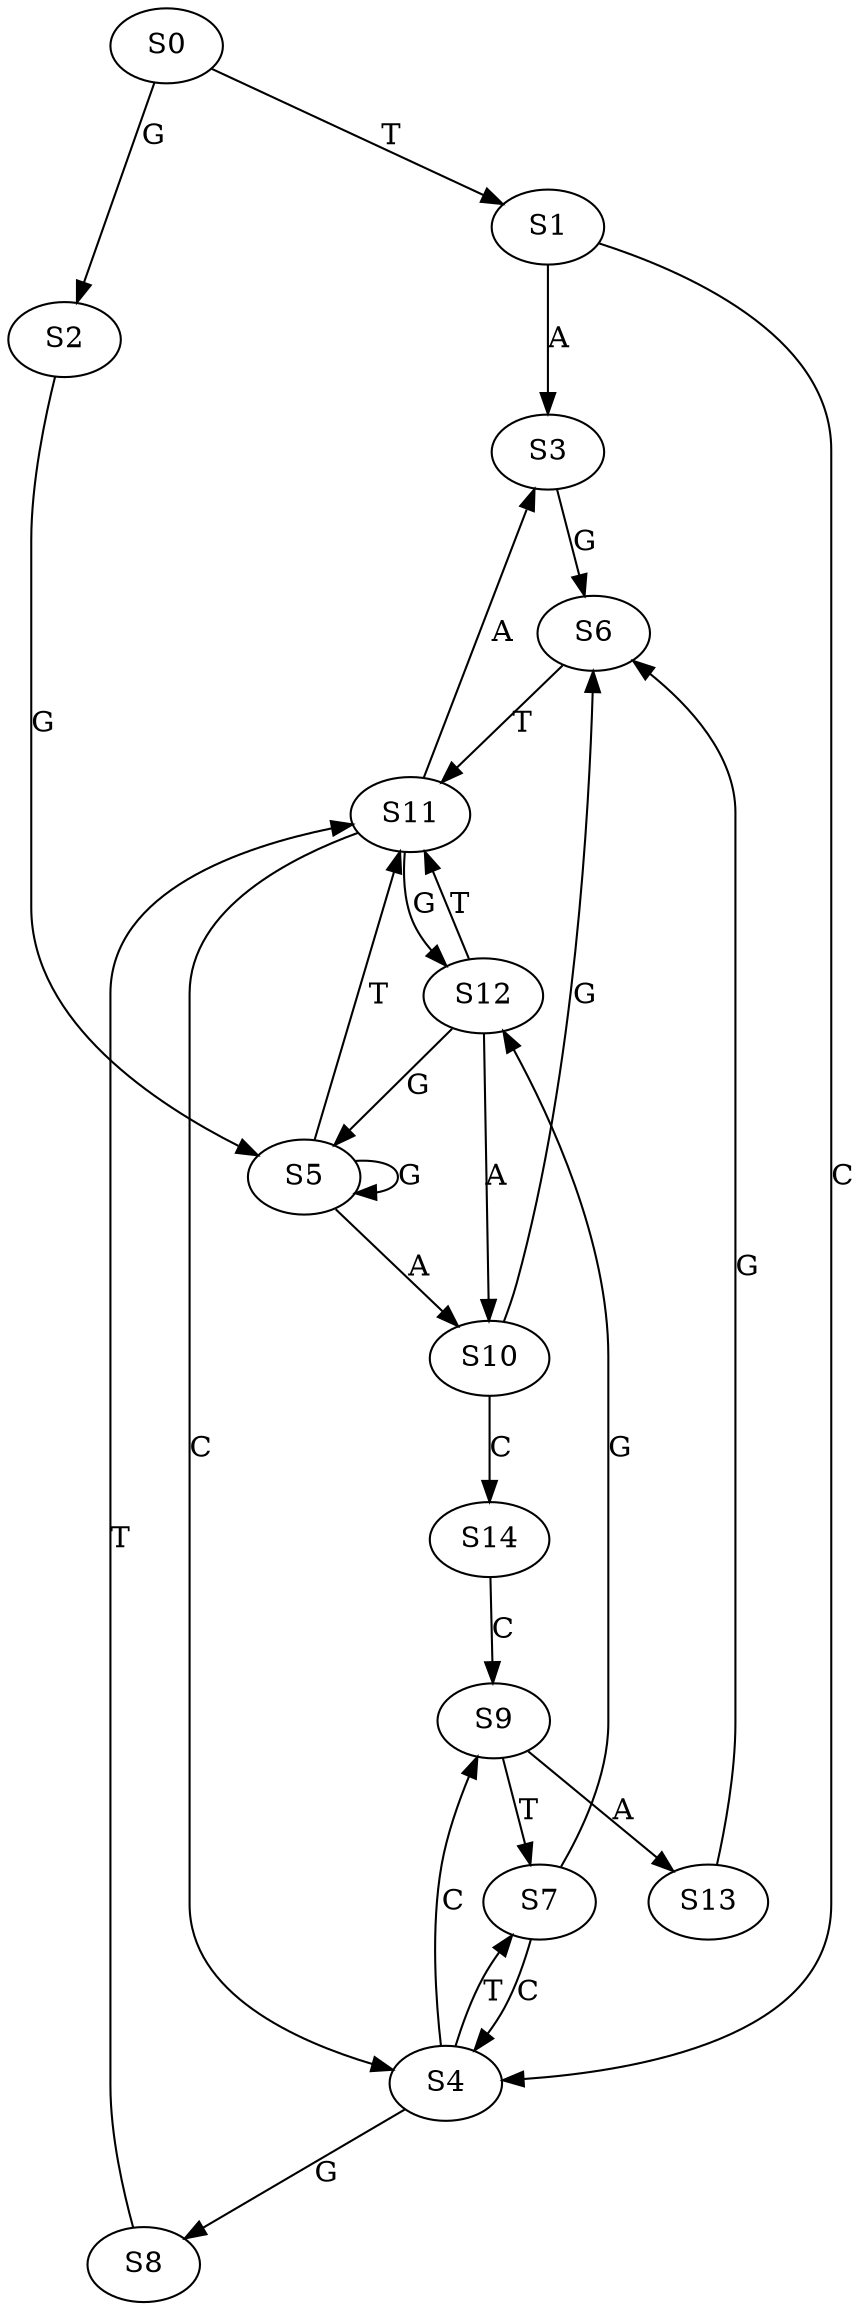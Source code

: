 strict digraph  {
	S0 -> S1 [ label = T ];
	S0 -> S2 [ label = G ];
	S1 -> S3 [ label = A ];
	S1 -> S4 [ label = C ];
	S2 -> S5 [ label = G ];
	S3 -> S6 [ label = G ];
	S4 -> S7 [ label = T ];
	S4 -> S8 [ label = G ];
	S4 -> S9 [ label = C ];
	S5 -> S10 [ label = A ];
	S5 -> S11 [ label = T ];
	S5 -> S5 [ label = G ];
	S6 -> S11 [ label = T ];
	S7 -> S12 [ label = G ];
	S7 -> S4 [ label = C ];
	S8 -> S11 [ label = T ];
	S9 -> S13 [ label = A ];
	S9 -> S7 [ label = T ];
	S10 -> S6 [ label = G ];
	S10 -> S14 [ label = C ];
	S11 -> S3 [ label = A ];
	S11 -> S4 [ label = C ];
	S11 -> S12 [ label = G ];
	S12 -> S10 [ label = A ];
	S12 -> S11 [ label = T ];
	S12 -> S5 [ label = G ];
	S13 -> S6 [ label = G ];
	S14 -> S9 [ label = C ];
}

